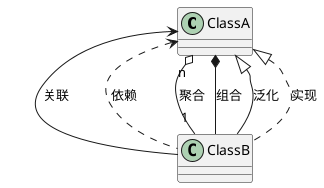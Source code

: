 @startuml
ClassA  <-- ClassB:关联
ClassA <.. ClassB : 依赖
ClassA "n" o-- "1" ClassB:聚合
ClassA *-- ClassB:组合
ClassA <|-- ClassB:泛化
ClassA <|.. ClassB:实现
@enduml
